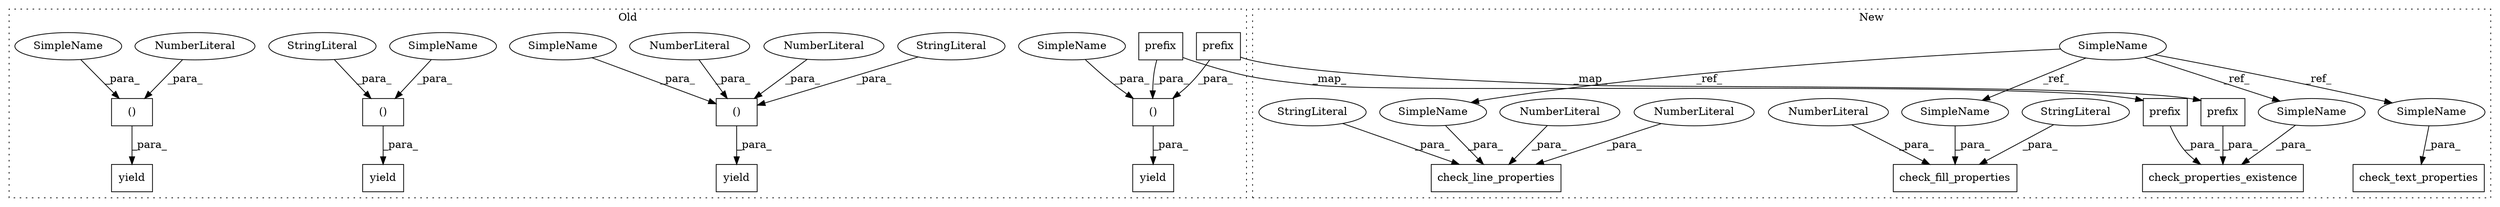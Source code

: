 digraph G {
subgraph cluster0 {
1 [label="()" a="106" s="1801" l="364" shape="box"];
5 [label="()" a="106" s="1557" l="101" shape="box"];
6 [label="yield" a="112" s="1545" l="12" shape="box"];
7 [label="()" a="106" s="1422" l="116" shape="box"];
8 [label="NumberLiteral" a="34" s="1535" l="3" shape="ellipse"];
9 [label="()" a="106" s="1677" l="105" shape="box"];
11 [label="yield" a="112" s="1789" l="12" shape="box"];
13 [label="prefix" a="32" s="2139,2164" l="7,1" shape="box"];
14 [label="yield" a="112" s="1410" l="12" shape="box"];
15 [label="prefix" a="32" s="2104,2125" l="7,1" shape="box"];
17 [label="yield" a="112" s="1665" l="12" shape="box"];
20 [label="StringLiteral" a="45" s="1475" l="9" shape="ellipse"];
22 [label="StringLiteral" a="45" s="1610" l="8" shape="ellipse"];
26 [label="NumberLiteral" a="34" s="1778" l="4" shape="ellipse"];
27 [label="NumberLiteral" a="34" s="1519" l="3" shape="ellipse"];
32 [label="SimpleName" a="42" s="1456" l="6" shape="ellipse"];
33 [label="SimpleName" a="42" s="1591" l="6" shape="ellipse"];
34 [label="SimpleName" a="42" s="1840" l="6" shape="ellipse"];
35 [label="SimpleName" a="42" s="1711" l="6" shape="ellipse"];
label = "Old";
style="dotted";
}
subgraph cluster1 {
2 [label="check_text_properties" a="32" s="1473,1526" l="22,1" shape="box"];
3 [label="SimpleName" a="42" s="984" l="6" shape="ellipse"];
4 [label="check_properties_existence" a="32" s="1597,1901" l="27,1" shape="box"];
10 [label="check_line_properties" a="32" s="1410,1466" l="22,1" shape="box"];
12 [label="prefix" a="32" s="1875,1900" l="7,1" shape="box"];
16 [label="prefix" a="32" s="1852,1873" l="7,1" shape="box"];
18 [label="check_fill_properties" a="32" s="1533,1590" l="22,1" shape="box"];
19 [label="NumberLiteral" a="34" s="1586" l="4" shape="ellipse"];
21 [label="StringLiteral" a="45" s="1562" l="13" shape="ellipse"];
23 [label="StringLiteral" a="45" s="1439" l="9" shape="ellipse"];
24 [label="NumberLiteral" a="34" s="1459" l="3" shape="ellipse"];
25 [label="NumberLiteral" a="34" s="1463" l="3" shape="ellipse"];
28 [label="SimpleName" a="42" s="1555" l="6" shape="ellipse"];
29 [label="SimpleName" a="42" s="1432" l="6" shape="ellipse"];
30 [label="SimpleName" a="42" s="1495" l="6" shape="ellipse"];
31 [label="SimpleName" a="42" s="1624" l="6" shape="ellipse"];
label = "New";
style="dotted";
}
1 -> 11 [label="_para_"];
3 -> 28 [label="_ref_"];
3 -> 31 [label="_ref_"];
3 -> 30 [label="_ref_"];
3 -> 29 [label="_ref_"];
5 -> 6 [label="_para_"];
7 -> 14 [label="_para_"];
8 -> 7 [label="_para_"];
9 -> 17 [label="_para_"];
12 -> 4 [label="_para_"];
13 -> 1 [label="_para_"];
13 -> 12 [label="_map_"];
15 -> 16 [label="_map_"];
15 -> 1 [label="_para_"];
16 -> 4 [label="_para_"];
19 -> 18 [label="_para_"];
20 -> 7 [label="_para_"];
21 -> 18 [label="_para_"];
22 -> 5 [label="_para_"];
23 -> 10 [label="_para_"];
24 -> 10 [label="_para_"];
25 -> 10 [label="_para_"];
26 -> 9 [label="_para_"];
27 -> 7 [label="_para_"];
28 -> 18 [label="_para_"];
29 -> 10 [label="_para_"];
30 -> 2 [label="_para_"];
31 -> 4 [label="_para_"];
32 -> 7 [label="_para_"];
33 -> 5 [label="_para_"];
34 -> 1 [label="_para_"];
35 -> 9 [label="_para_"];
}
